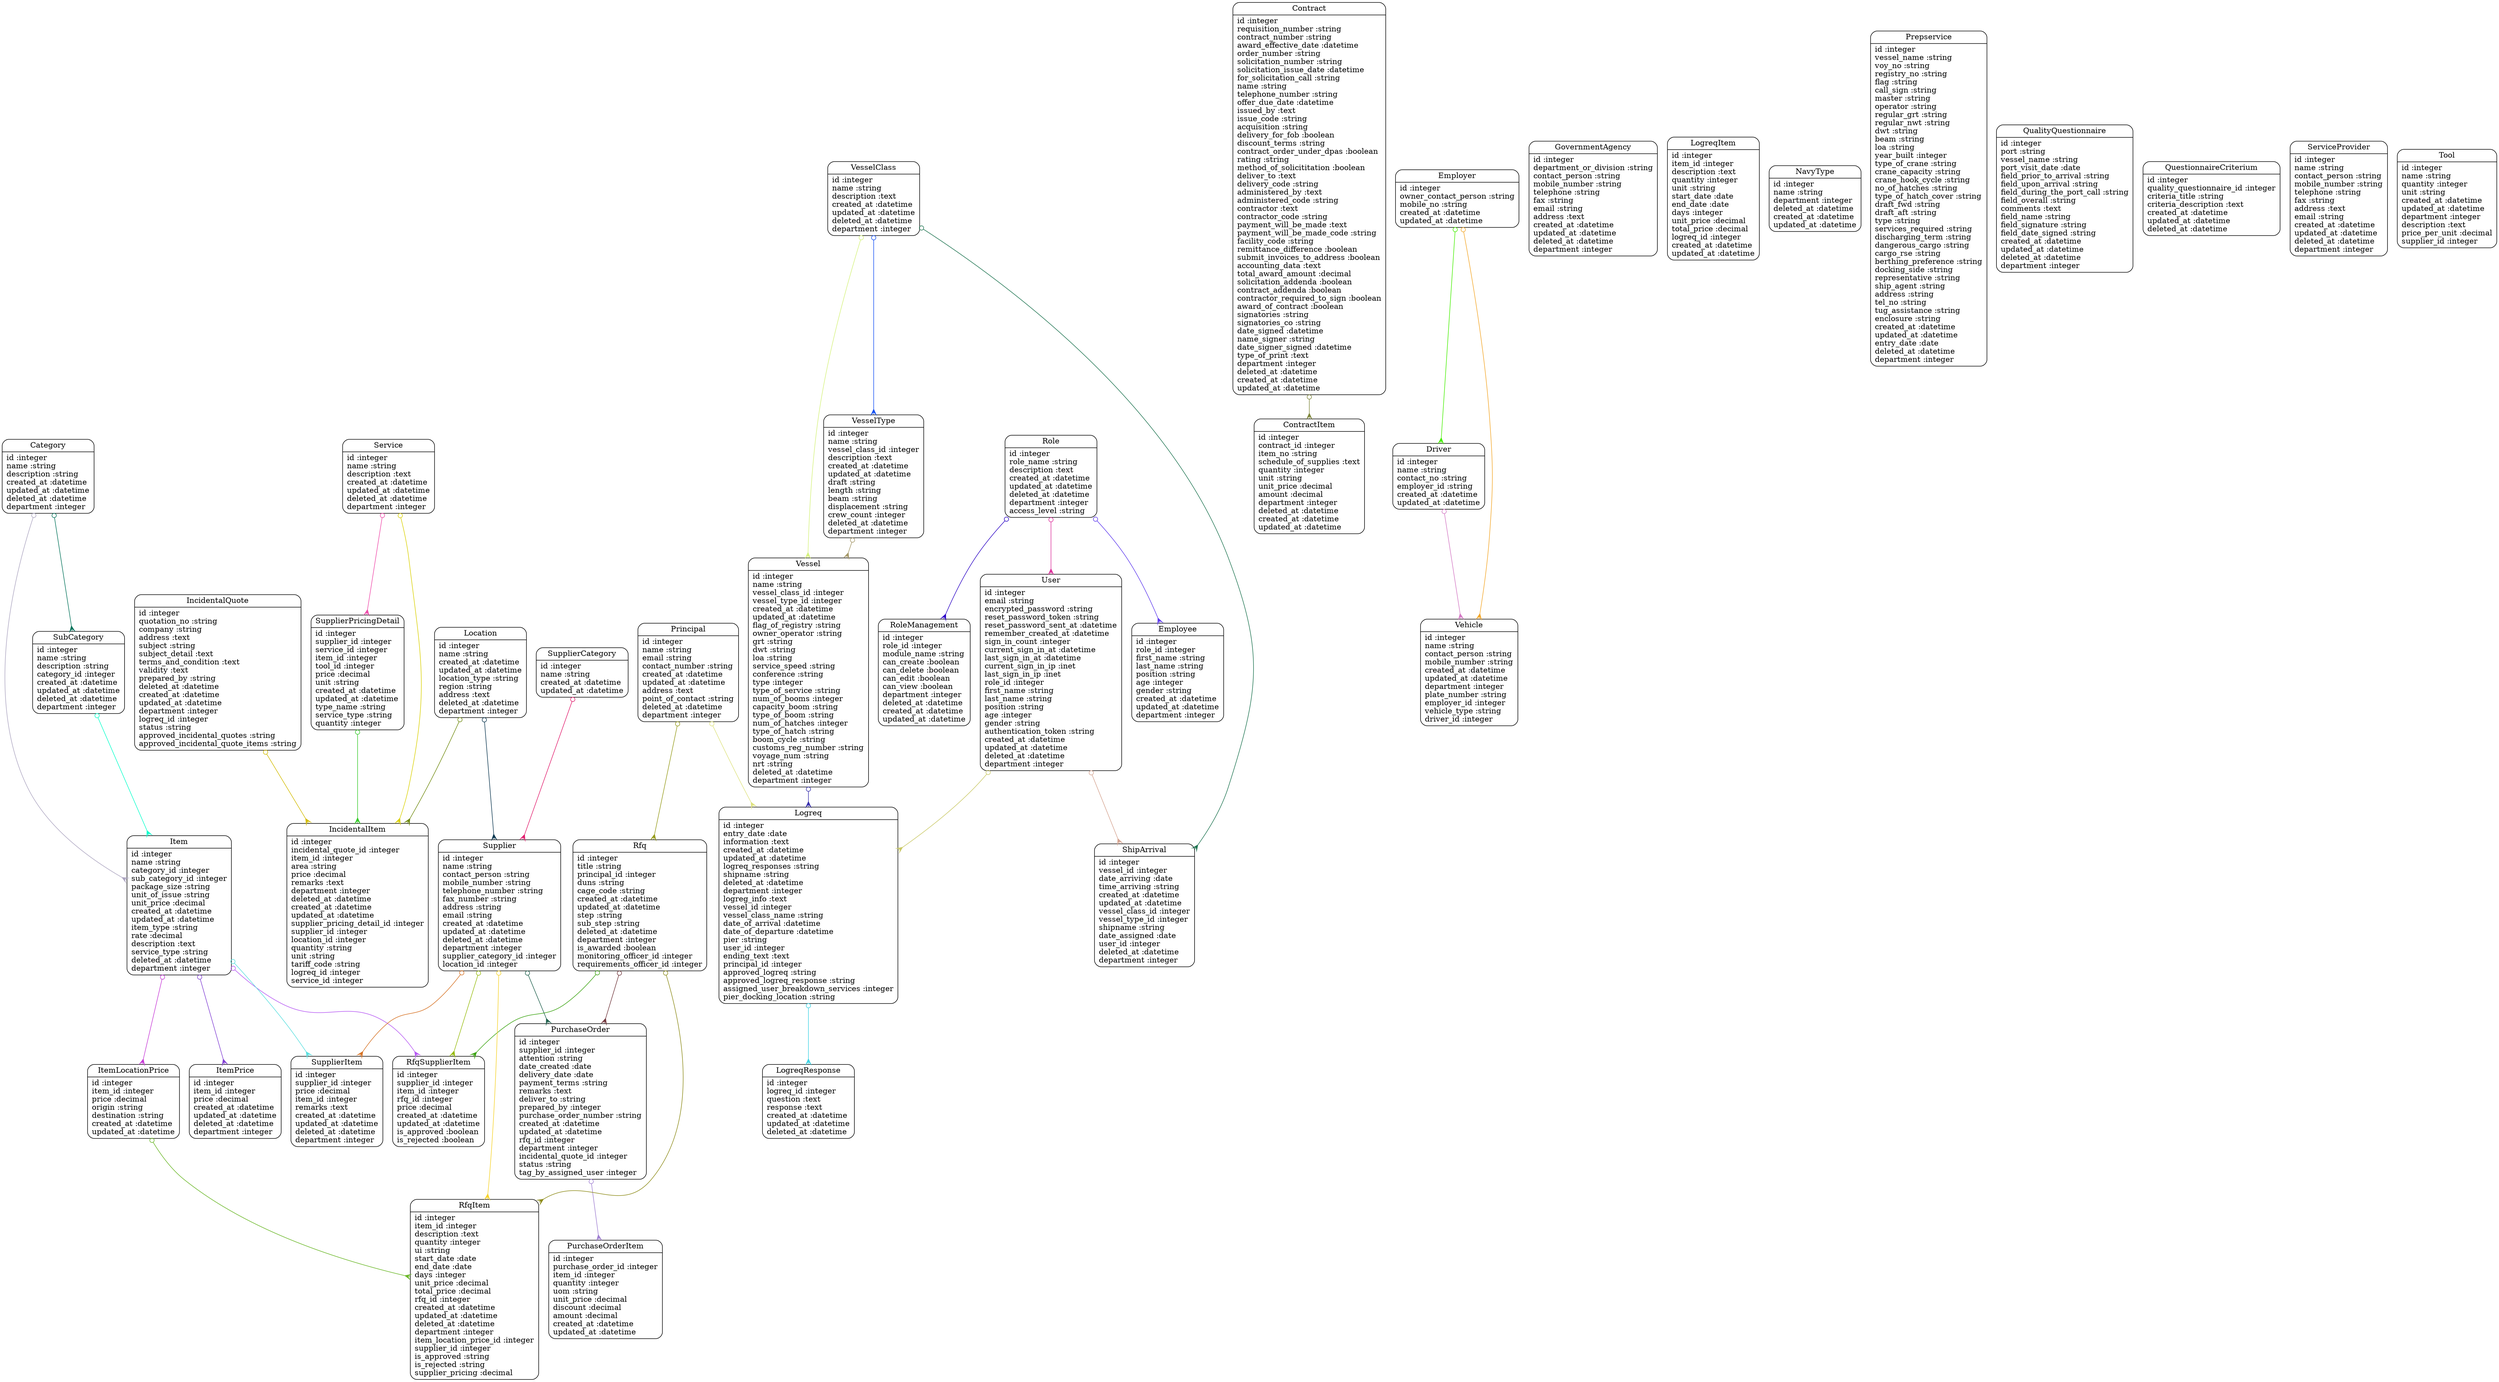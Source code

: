 digraph models_diagram {
	graph[overlap=false, splines=true]
	"Category" [shape=Mrecord, label="{Category|id :integer\lname :string\ldescription :string\lcreated_at :datetime\lupdated_at :datetime\ldeleted_at :datetime\ldepartment :integer\l}"]
	"Contract" [shape=Mrecord, label="{Contract|id :integer\lrequisition_number :string\lcontract_number :string\laward_effective_date :datetime\lorder_number :string\lsolicitation_number :string\lsolicitation_issue_date :datetime\lfor_solicitation_call :string\lname :string\ltelephone_number :string\loffer_due_date :datetime\lissued_by :text\lissue_code :string\lacquisition :string\ldelivery_for_fob :boolean\ldiscount_terms :string\lcontract_order_under_dpas :boolean\lrating :string\lmethod_of_solicititation :boolean\ldeliver_to :text\ldelivery_code :string\ladministered_by :text\ladministered_code :string\lcontractor :text\lcontractor_code :string\lpayment_will_be_made :text\lpayment_will_be_made_code :string\lfacility_code :string\lremittance_difference :boolean\lsubmit_invoices_to_address :boolean\laccounting_data :text\ltotal_award_amount :decimal\lsolicitation_addenda :boolean\lcontract_addenda :boolean\lcontractor_required_to_sign :boolean\laward_of_contract :boolean\lsignatories :string\lsignatories_co :string\ldate_signed :datetime\lname_signer :string\ldate_signer_signed :datetime\ltype_of_print :text\ldepartment :integer\ldeleted_at :datetime\lcreated_at :datetime\lupdated_at :datetime\l}"]
	"ContractItem" [shape=Mrecord, label="{ContractItem|id :integer\lcontract_id :integer\litem_no :string\lschedule_of_supplies :text\lquantity :integer\lunit :string\lunit_price :decimal\lamount :decimal\ldepartment :integer\ldeleted_at :datetime\lcreated_at :datetime\lupdated_at :datetime\l}"]
	"Driver" [shape=Mrecord, label="{Driver|id :integer\lname :string\lcontact_no :string\lemployer_id :string\lcreated_at :datetime\lupdated_at :datetime\l}"]
	"Employee" [shape=Mrecord, label="{Employee|id :integer\lrole_id :integer\lfirst_name :string\llast_name :string\lposition :string\lage :integer\lgender :string\lcreated_at :datetime\lupdated_at :datetime\ldepartment :integer\l}"]
	"Employer" [shape=Mrecord, label="{Employer|id :integer\lowner_contact_person :string\lmobile_no :string\lcreated_at :datetime\lupdated_at :datetime\l}"]
	"GovernmentAgency" [shape=Mrecord, label="{GovernmentAgency|id :integer\ldepartment_or_division :string\lcontact_person :string\lmobile_number :string\ltelephone :string\lfax :string\lemail :string\laddress :text\lcreated_at :datetime\lupdated_at :datetime\ldeleted_at :datetime\ldepartment :integer\l}"]
	"IncidentalItem" [shape=Mrecord, label="{IncidentalItem|id :integer\lincidental_quote_id :integer\litem_id :integer\larea :string\lprice :decimal\lremarks :text\ldepartment :integer\ldeleted_at :datetime\lcreated_at :datetime\lupdated_at :datetime\lsupplier_pricing_detail_id :integer\lsupplier_id :integer\llocation_id :integer\lquantity :string\lunit :string\ltariff_code :string\llogreq_id :integer\lservice_id :integer\l}"]
	"IncidentalQuote" [shape=Mrecord, label="{IncidentalQuote|id :integer\lquotation_no :string\lcompany :string\laddress :text\lsubject :string\lsubject_detail :text\lterms_and_condition :text\lvalidity :text\lprepared_by :string\ldeleted_at :datetime\lcreated_at :datetime\lupdated_at :datetime\ldepartment :integer\llogreq_id :integer\lstatus :string\lapproved_incidental_quotes :string\lapproved_incidental_quote_items :string\l}"]
	"Item" [shape=Mrecord, label="{Item|id :integer\lname :string\lcategory_id :integer\lsub_category_id :integer\lpackage_size :string\lunit_of_issue :string\lunit_price :decimal\lcreated_at :datetime\lupdated_at :datetime\litem_type :string\lrate :decimal\ldescription :text\lservice_type :string\ldeleted_at :datetime\ldepartment :integer\l}"]
	"ItemLocationPrice" [shape=Mrecord, label="{ItemLocationPrice|id :integer\litem_id :integer\lprice :decimal\lorigin :string\ldestination :string\lcreated_at :datetime\lupdated_at :datetime\l}"]
	"ItemPrice" [shape=Mrecord, label="{ItemPrice|id :integer\litem_id :integer\lprice :decimal\lcreated_at :datetime\lupdated_at :datetime\ldeleted_at :datetime\ldepartment :integer\l}"]
	"Location" [shape=Mrecord, label="{Location|id :integer\lname :string\lcreated_at :datetime\lupdated_at :datetime\llocation_type :string\lregion :string\laddress :text\ldeleted_at :datetime\ldepartment :integer\l}"]
	"Logreq" [shape=Mrecord, label="{Logreq|id :integer\lentry_date :date\linformation :text\lcreated_at :datetime\lupdated_at :datetime\llogreq_responses :string\lshipname :string\ldeleted_at :datetime\ldepartment :integer\llogreg_info :text\lvessel_id :integer\lvessel_class_name :string\ldate_of_arrival :datetime\ldate_of_departure :datetime\lpier :string\luser_id :integer\lending_text :text\lprincipal_id :integer\lapproved_logreq :string\lapproved_logreq_response :string\lassigned_user_breakdown_services :integer\lpier_docking_location :string\l}"]
	"LogreqItem" [shape=Mrecord, label="{LogreqItem|id :integer\litem_id :integer\ldescription :text\lquantity :integer\lunit :string\lstart_date :date\lend_date :date\ldays :integer\lunit_price :decimal\ltotal_price :decimal\llogreq_id :integer\lcreated_at :datetime\lupdated_at :datetime\l}"]
	"LogreqResponse" [shape=Mrecord, label="{LogreqResponse|id :integer\llogreq_id :integer\lquestion :text\lresponse :text\lcreated_at :datetime\lupdated_at :datetime\ldeleted_at :datetime\l}"]
	"NavyType" [shape=Mrecord, label="{NavyType|id :integer\lname :string\ldepartment :integer\ldeleted_at :datetime\lcreated_at :datetime\lupdated_at :datetime\l}"]
	"Prepservice" [shape=Mrecord, label="{Prepservice|id :integer\lvessel_name :string\lvoy_no :string\lregistry_no :string\lflag :string\lcall_sign :string\lmaster :string\loperator :string\lregular_grt :string\lregular_nwt :string\ldwt :string\lbeam :string\lloa :string\lyear_built :integer\ltype_of_crane :string\lcrane_capacity :string\lcrane_hook_cycle :string\lno_of_hatches :string\ltype_of_hatch_cover :string\ldraft_fwd :string\ldraft_aft :string\ltype :string\lservices_required :string\ldischarging_term :string\ldangerous_cargo :string\lcargo_rse :string\lberthing_preference :string\ldocking_side :string\lrepresentative :string\lship_agent :string\laddress :string\ltel_no :string\ltug_assistance :string\lenclosure :string\lcreated_at :datetime\lupdated_at :datetime\lentry_date :date\ldeleted_at :datetime\ldepartment :integer\l}"]
	"Principal" [shape=Mrecord, label="{Principal|id :integer\lname :string\lemail :string\lcontact_number :string\lcreated_at :datetime\lupdated_at :datetime\laddress :text\lpoint_of_contact :string\ldeleted_at :datetime\ldepartment :integer\l}"]
	"PurchaseOrder" [shape=Mrecord, label="{PurchaseOrder|id :integer\lsupplier_id :integer\lattention :string\ldate_created :date\ldelivery_date :date\lpayment_terms :string\lremarks :text\ldeliver_to :string\lprepared_by :integer\lpurchase_order_number :string\lcreated_at :datetime\lupdated_at :datetime\lrfq_id :integer\ldepartment :integer\lincidental_quote_id :integer\lstatus :string\ltag_by_assigned_user :integer\l}"]
	"PurchaseOrderItem" [shape=Mrecord, label="{PurchaseOrderItem|id :integer\lpurchase_order_id :integer\litem_id :integer\lquantity :integer\luom :string\lunit_price :decimal\ldiscount :decimal\lamount :decimal\lcreated_at :datetime\lupdated_at :datetime\l}"]
	"QualityQuestionnaire" [shape=Mrecord, label="{QualityQuestionnaire|id :integer\lport :string\lvessel_name :string\lport_visit_date :date\lfield_prior_to_arrival :string\lfield_upon_arrival :string\lfield_during_the_port_call :string\lfield_overall :string\lcomments :text\lfield_name :string\lfield_signature :string\lfield_date_signed :string\lcreated_at :datetime\lupdated_at :datetime\ldeleted_at :datetime\ldepartment :integer\l}"]
	"QuestionnaireCriterium" [shape=Mrecord, label="{QuestionnaireCriterium|id :integer\lquality_questionnaire_id :integer\lcriteria_title :string\lcriteria_description :text\lcreated_at :datetime\lupdated_at :datetime\ldeleted_at :datetime\l}"]
	"Rfq" [shape=Mrecord, label="{Rfq|id :integer\ltitle :string\lprincipal_id :integer\lduns :string\lcage_code :string\lcreated_at :datetime\lupdated_at :datetime\lstep :string\lsub_step :string\ldeleted_at :datetime\ldepartment :integer\lis_awarded :boolean\lmonitoring_officer_id :integer\lrequirements_officer_id :integer\l}"]
	"RfqItem" [shape=Mrecord, label="{RfqItem|id :integer\litem_id :integer\ldescription :text\lquantity :integer\lui :string\lstart_date :date\lend_date :date\ldays :integer\lunit_price :decimal\ltotal_price :decimal\lrfq_id :integer\lcreated_at :datetime\lupdated_at :datetime\ldeleted_at :datetime\ldepartment :integer\litem_location_price_id :integer\lsupplier_id :integer\lis_approved :string\lis_rejected :string\lsupplier_pricing :decimal\l}"]
	"RfqSupplierItem" [shape=Mrecord, label="{RfqSupplierItem|id :integer\lsupplier_id :integer\litem_id :integer\lrfq_id :integer\lprice :decimal\lcreated_at :datetime\lupdated_at :datetime\lis_approved :boolean\lis_rejected :boolean\l}"]
	"Role" [shape=Mrecord, label="{Role|id :integer\lrole_name :string\ldescription :text\lcreated_at :datetime\lupdated_at :datetime\ldeleted_at :datetime\ldepartment :integer\laccess_level :string\l}"]
	"RoleManagement" [shape=Mrecord, label="{RoleManagement|id :integer\lrole_id :integer\lmodule_name :string\lcan_create :boolean\lcan_delete :boolean\lcan_edit :boolean\lcan_view :boolean\ldepartment :integer\ldeleted_at :datetime\lcreated_at :datetime\lupdated_at :datetime\l}"]
	"Service" [shape=Mrecord, label="{Service|id :integer\lname :string\ldescription :text\lcreated_at :datetime\lupdated_at :datetime\ldeleted_at :datetime\ldepartment :integer\l}"]
	"ServiceProvider" [shape=Mrecord, label="{ServiceProvider|id :integer\lname :string\lcontact_person :string\lmobile_number :string\ltelephone :string\lfax :string\laddress :text\lemail :string\lcreated_at :datetime\lupdated_at :datetime\ldeleted_at :datetime\ldepartment :integer\l}"]
	"ShipArrival" [shape=Mrecord, label="{ShipArrival|id :integer\lvessel_id :integer\ldate_arriving :date\ltime_arriving :string\lcreated_at :datetime\lupdated_at :datetime\lvessel_class_id :integer\lvessel_type_id :integer\lshipname :string\ldate_assigned :date\luser_id :integer\ldeleted_at :datetime\ldepartment :integer\l}"]
	"SubCategory" [shape=Mrecord, label="{SubCategory|id :integer\lname :string\ldescription :string\lcategory_id :integer\lcreated_at :datetime\lupdated_at :datetime\ldeleted_at :datetime\ldepartment :integer\l}"]
	"Supplier" [shape=Mrecord, label="{Supplier|id :integer\lname :string\lcontact_person :string\lmobile_number :string\ltelephone_number :string\lfax_number :string\laddress :string\lemail :string\lcreated_at :datetime\lupdated_at :datetime\ldeleted_at :datetime\ldepartment :integer\lsupplier_category_id :integer\llocation_id :integer\l}"]
	"SupplierCategory" [shape=Mrecord, label="{SupplierCategory|id :integer\lname :string\lcreated_at :datetime\lupdated_at :datetime\l}"]
	"SupplierItem" [shape=Mrecord, label="{SupplierItem|id :integer\lsupplier_id :integer\lprice :decimal\litem_id :integer\lremarks :text\lcreated_at :datetime\lupdated_at :datetime\ldeleted_at :datetime\ldepartment :integer\l}"]
	"SupplierPricingDetail" [shape=Mrecord, label="{SupplierPricingDetail|id :integer\lsupplier_id :integer\lservice_id :integer\litem_id :integer\ltool_id :integer\lprice :decimal\lunit :string\lcreated_at :datetime\lupdated_at :datetime\ltype_name :string\lservice_type :string\lquantity :integer\l}"]
	"Tool" [shape=Mrecord, label="{Tool|id :integer\lname :string\lquantity :integer\lunit :string\lcreated_at :datetime\lupdated_at :datetime\ldepartment :integer\ldescription :text\lprice_per_unit :decimal\lsupplier_id :integer\l}"]
	"User" [shape=Mrecord, label="{User|id :integer\lemail :string\lencrypted_password :string\lreset_password_token :string\lreset_password_sent_at :datetime\lremember_created_at :datetime\lsign_in_count :integer\lcurrent_sign_in_at :datetime\llast_sign_in_at :datetime\lcurrent_sign_in_ip :inet\llast_sign_in_ip :inet\lrole_id :integer\lfirst_name :string\llast_name :string\lposition :string\lage :integer\lgender :string\lauthentication_token :string\lcreated_at :datetime\lupdated_at :datetime\ldeleted_at :datetime\ldepartment :integer\l}"]
	"Vehicle" [shape=Mrecord, label="{Vehicle|id :integer\lname :string\lcontact_person :string\lmobile_number :string\lcreated_at :datetime\lupdated_at :datetime\ldepartment :integer\lplate_number :string\lemployer_id :integer\lvehicle_type :string\ldriver_id :integer\l}"]
	"Vessel" [shape=Mrecord, label="{Vessel|id :integer\lname :string\lvessel_class_id :integer\lvessel_type_id :integer\lcreated_at :datetime\lupdated_at :datetime\lflag_of_registry :string\lowner_operator :string\lgrt :string\ldwt :string\lloa :string\lservice_speed :string\lconference :string\ltype :integer\ltype_of_service :string\lnum_of_booms :integer\lcapacity_boom :string\ltype_of_boom :string\lnum_of_hatches :integer\ltype_of_hatch :string\lboom_cycle :string\lcustoms_reg_number :string\lvoyage_num :string\lnrt :string\ldeleted_at :datetime\ldepartment :integer\l}"]
	"VesselClass" [shape=Mrecord, label="{VesselClass|id :integer\lname :string\ldescription :text\lcreated_at :datetime\lupdated_at :datetime\ldeleted_at :datetime\ldepartment :integer\l}"]
	"VesselType" [shape=Mrecord, label="{VesselType|id :integer\lname :string\lvessel_class_id :integer\ldescription :text\lcreated_at :datetime\lupdated_at :datetime\ldraft :string\llength :string\lbeam :string\ldisplacement :string\lcrew_count :integer\ldeleted_at :datetime\ldepartment :integer\l}"]
	"Category" -> "SubCategory" [arrowtail=odot, arrowhead=crow, dir=both color="#05745C"]
	"Category" -> "Item" [arrowtail=odot, arrowhead=crow, dir=both color="#ADA6C1"]
	"Contract" -> "ContractItem" [arrowtail=odot, arrowhead=crow, dir=both color="#7F873C"]
	"Driver" -> "Vehicle" [arrowtail=odot, arrowhead=crow, dir=both color="#D47AC5"]
	"Employer" -> "Driver" [arrowtail=odot, arrowhead=crow, dir=both color="#45EF01"]
	"Employer" -> "Vehicle" [arrowtail=odot, arrowhead=crow, dir=both color="#F3A72A"]
	"IncidentalQuote" -> "IncidentalItem" [arrowtail=odot, arrowhead=crow, dir=both color="#D2BB01"]
	"Item" -> "ItemPrice" [arrowtail=odot, arrowhead=crow, dir=both color="#813FD4"]
	"Item" -> "SupplierItem" [arrowtail=odot, arrowhead=crow, dir=both color="#59DFDF"]
	"Item" -> "RfqSupplierItem" [arrowtail=odot, arrowhead=crow, dir=both color="#B658F3"]
	"Item" -> "ItemLocationPrice" [arrowtail=odot, arrowhead=crow, dir=both color="#C73BD7"]
	"ItemLocationPrice" -> "RfqItem" [arrowtail=odot, arrowhead=crow, dir=both color="#6AB727"]
	"Location" -> "Supplier" [arrowtail=odot, arrowhead=crow, dir=both color="#0D3851"]
	"Location" -> "IncidentalItem" [arrowtail=odot, arrowhead=crow, dir=both color="#718B11"]
	"Logreq" -> "LogreqResponse" [arrowtail=odot, arrowhead=crow, dir=both color="#3FD3E4"]
	"Principal" -> "Rfq" [arrowtail=odot, arrowhead=crow, dir=both color="#979C1D"]
	"Principal" -> "Logreq" [arrowtail=odot, arrowhead=crow, dir=both color="#DEE27F"]
	"PurchaseOrder" -> "PurchaseOrderItem" [arrowtail=odot, arrowhead=crow, dir=both color="#A080D2"]
	"Rfq" -> "RfqItem" [arrowtail=odot, arrowhead=crow, dir=both color="#8E8C1B"]
	"Rfq" -> "RfqSupplierItem" [arrowtail=odot, arrowhead=crow, dir=both color="#3CA412"]
	"Rfq" -> "PurchaseOrder" [arrowtail=odot, arrowhead=crow, dir=both color="#72383E"]
	"Role" -> "Employee" [arrowtail=odot, arrowhead=crow, dir=both color="#5F3BEE"]
	"Role" -> "User" [arrowtail=odot, arrowhead=crow, dir=both color="#DC319B"]
	"Role" -> "RoleManagement" [arrowtail=odot, arrowhead=crow, dir=both color="#2D06C6"]
	"Service" -> "SupplierPricingDetail" [arrowtail=odot, arrowhead=crow, dir=both color="#EF4CAB"]
	"Service" -> "IncidentalItem" [arrowtail=odot, arrowhead=crow, dir=both color="#DAD105"]
	"SubCategory" -> "Item" [arrowtail=odot, arrowhead=crow, dir=both color="#08FECB"]
	"Supplier" -> "SupplierItem" [arrowtail=odot, arrowhead=crow, dir=both color="#D67224"]
	"Supplier" -> "RfqSupplierItem" [arrowtail=odot, arrowhead=crow, dir=both color="#97BC0F"]
	"Supplier" -> "PurchaseOrder" [arrowtail=odot, arrowhead=crow, dir=both color="#20614E"]
	"Supplier" -> "RfqItem" [arrowtail=odot, arrowhead=crow, dir=both color="#F6D32B"]
	"SupplierCategory" -> "Supplier" [arrowtail=odot, arrowhead=crow, dir=both color="#E21E6E"]
	"SupplierPricingDetail" -> "IncidentalItem" [arrowtail=odot, arrowhead=crow, dir=both color="#37CB2B"]
	"User" -> "ShipArrival" [arrowtail=odot, arrowhead=crow, dir=both color="#D5A491"]
	"User" -> "Logreq" [arrowtail=odot, arrowhead=crow, dir=both color="#CAC967"]
	"Vessel" -> "Logreq" [arrowtail=odot, arrowhead=crow, dir=both color="#3931AD"]
	"VesselClass" -> "VesselType" [arrowtail=odot, arrowhead=crow, dir=both color="#1450F4"]
	"VesselClass" -> "ShipArrival" [arrowtail=odot, arrowhead=crow, dir=both color="#1F7552"]
	"VesselClass" -> "Vessel" [arrowtail=odot, arrowhead=crow, dir=both color="#D5F27D"]
	"VesselType" -> "Vessel" [arrowtail=odot, arrowhead=crow, dir=both color="#A59868"]
}
